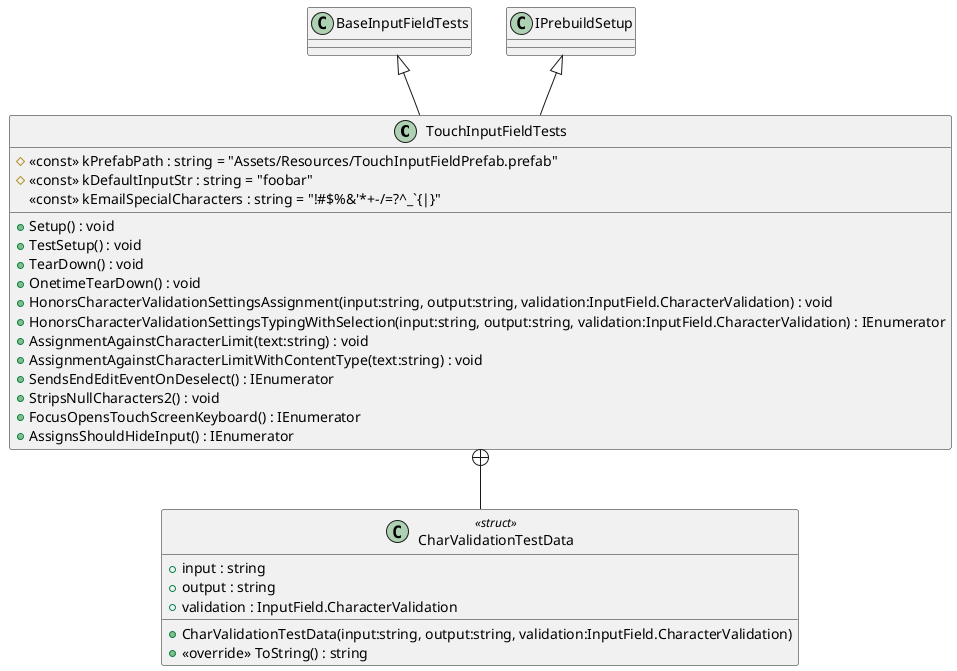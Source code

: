 @startuml
class TouchInputFieldTests {
    # <<const>> kPrefabPath : string = "Assets/Resources/TouchInputFieldPrefab.prefab"
    + Setup() : void
    + TestSetup() : void
    + TearDown() : void
    + OnetimeTearDown() : void
    # <<const>> kDefaultInputStr : string = "foobar"
    <<const>> kEmailSpecialCharacters : string = "!#$%&'*+-/=?^_`{|&#125;~"
    + HonorsCharacterValidationSettingsAssignment(input:string, output:string, validation:InputField.CharacterValidation) : void
    + HonorsCharacterValidationSettingsTypingWithSelection(input:string, output:string, validation:InputField.CharacterValidation) : IEnumerator
    + AssignmentAgainstCharacterLimit(text:string) : void
    + AssignmentAgainstCharacterLimitWithContentType(text:string) : void
    + SendsEndEditEventOnDeselect() : IEnumerator
    + StripsNullCharacters2() : void
    + FocusOpensTouchScreenKeyboard() : IEnumerator
    + AssignsShouldHideInput() : IEnumerator
}
class CharValidationTestData <<struct>> {
    + input : string
    + output : string
    + validation : InputField.CharacterValidation
    + CharValidationTestData(input:string, output:string, validation:InputField.CharacterValidation)
    + <<override>> ToString() : string
}
BaseInputFieldTests <|-- TouchInputFieldTests
IPrebuildSetup <|-- TouchInputFieldTests
TouchInputFieldTests +-- CharValidationTestData
@enduml

